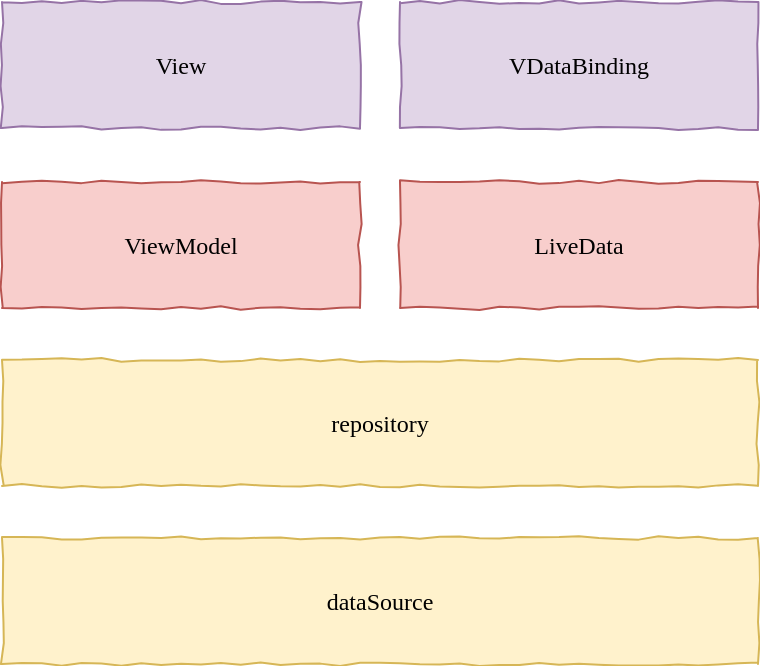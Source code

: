 <mxfile version="20.6.0" type="github">
  <diagram id="ZsKYVKCZsxW13D_Cj-jd" name="第 1 页">
    <mxGraphModel dx="1038" dy="642" grid="0" gridSize="10" guides="1" tooltips="1" connect="1" arrows="1" fold="1" page="0" pageScale="1" pageWidth="827" pageHeight="1169" math="0" shadow="0">
      <root>
        <mxCell id="0" />
        <mxCell id="1" parent="0" />
        <mxCell id="xUJV_SYP3wIa0_mYyU-m-1" value="&lt;font face=&quot;Comic Sans MS&quot;&gt;View&lt;/font&gt;" style="rounded=0;whiteSpace=wrap;html=1;sketch=0;treeFolding=0;comic=1;fillColor=#e1d5e7;strokeColor=#9673a6;" vertex="1" parent="1">
          <mxGeometry x="135" y="139" width="179" height="63" as="geometry" />
        </mxCell>
        <mxCell id="xUJV_SYP3wIa0_mYyU-m-4" value="&lt;font face=&quot;Comic Sans MS&quot;&gt;VDataBinding&lt;/font&gt;" style="rounded=0;whiteSpace=wrap;html=1;sketch=0;treeFolding=0;comic=1;fillColor=#e1d5e7;strokeColor=#9673a6;" vertex="1" parent="1">
          <mxGeometry x="334" y="139" width="179" height="63" as="geometry" />
        </mxCell>
        <mxCell id="xUJV_SYP3wIa0_mYyU-m-5" value="&lt;font face=&quot;Comic Sans MS&quot;&gt;ViewModel&lt;br&gt;&lt;/font&gt;" style="rounded=0;whiteSpace=wrap;html=1;sketch=0;treeFolding=0;comic=1;fillColor=#f8cecc;strokeColor=#b85450;" vertex="1" parent="1">
          <mxGeometry x="135" y="229" width="179" height="63" as="geometry" />
        </mxCell>
        <mxCell id="xUJV_SYP3wIa0_mYyU-m-6" value="&lt;font face=&quot;Comic Sans MS&quot;&gt;LiveData&lt;/font&gt;" style="rounded=0;whiteSpace=wrap;html=1;sketch=0;treeFolding=0;comic=1;fillColor=#f8cecc;strokeColor=#b85450;" vertex="1" parent="1">
          <mxGeometry x="334" y="229" width="179" height="63" as="geometry" />
        </mxCell>
        <mxCell id="xUJV_SYP3wIa0_mYyU-m-7" value="&lt;font face=&quot;Comic Sans MS&quot;&gt;repository&lt;br&gt;&lt;/font&gt;" style="rounded=0;whiteSpace=wrap;html=1;sketch=0;treeFolding=0;comic=1;fillColor=#fff2cc;strokeColor=#d6b656;" vertex="1" parent="1">
          <mxGeometry x="135" y="318" width="378" height="63" as="geometry" />
        </mxCell>
        <mxCell id="xUJV_SYP3wIa0_mYyU-m-11" value="&lt;font face=&quot;Comic Sans MS&quot;&gt;dataSource&lt;br&gt;&lt;/font&gt;" style="rounded=0;whiteSpace=wrap;html=1;sketch=0;treeFolding=0;comic=1;fillColor=#fff2cc;strokeColor=#d6b656;" vertex="1" parent="1">
          <mxGeometry x="135" y="407" width="378" height="63" as="geometry" />
        </mxCell>
      </root>
    </mxGraphModel>
  </diagram>
</mxfile>
